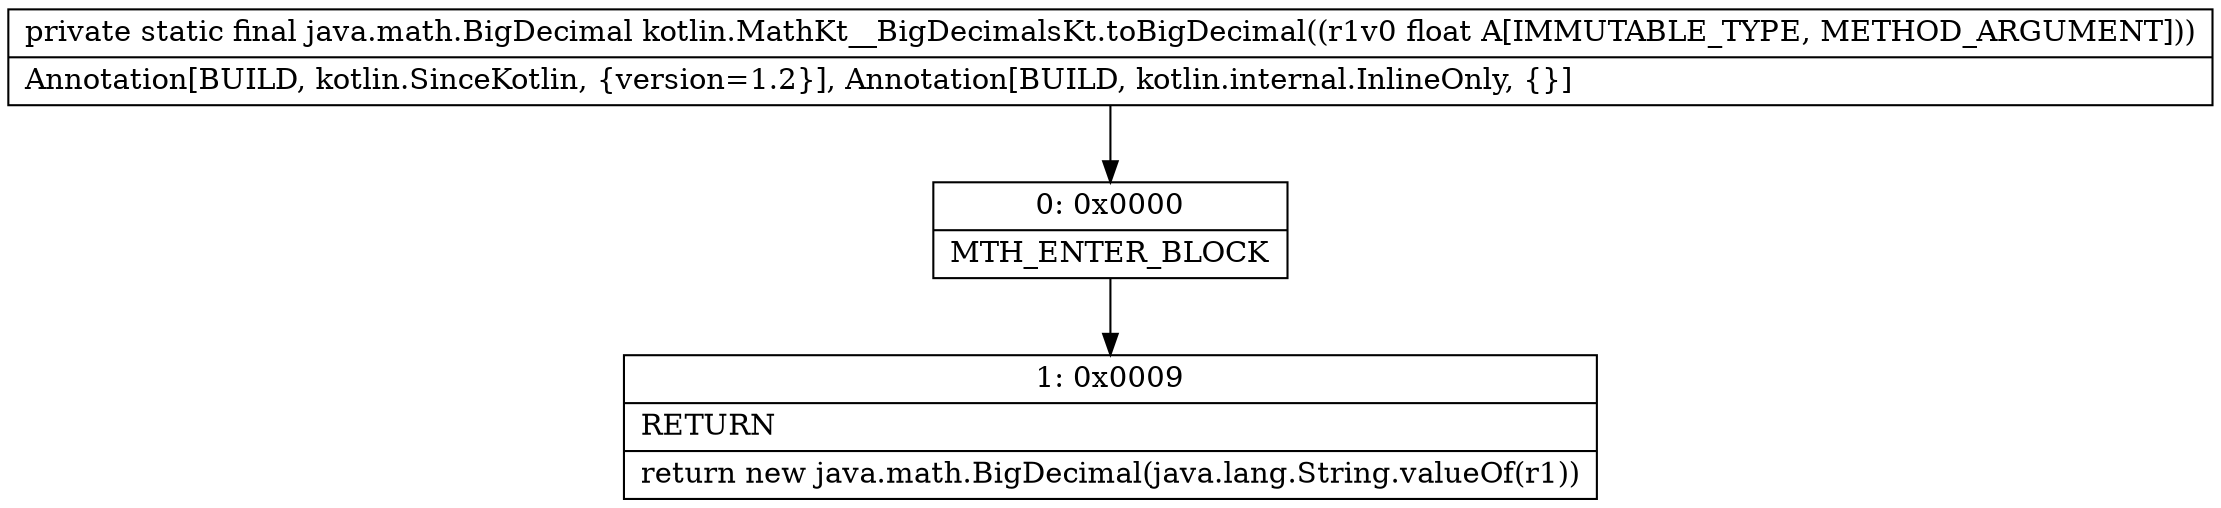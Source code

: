 digraph "CFG forkotlin.MathKt__BigDecimalsKt.toBigDecimal(F)Ljava\/math\/BigDecimal;" {
Node_0 [shape=record,label="{0\:\ 0x0000|MTH_ENTER_BLOCK\l}"];
Node_1 [shape=record,label="{1\:\ 0x0009|RETURN\l|return new java.math.BigDecimal(java.lang.String.valueOf(r1))\l}"];
MethodNode[shape=record,label="{private static final java.math.BigDecimal kotlin.MathKt__BigDecimalsKt.toBigDecimal((r1v0 float A[IMMUTABLE_TYPE, METHOD_ARGUMENT]))  | Annotation[BUILD, kotlin.SinceKotlin, \{version=1.2\}], Annotation[BUILD, kotlin.internal.InlineOnly, \{\}]\l}"];
MethodNode -> Node_0;
Node_0 -> Node_1;
}

